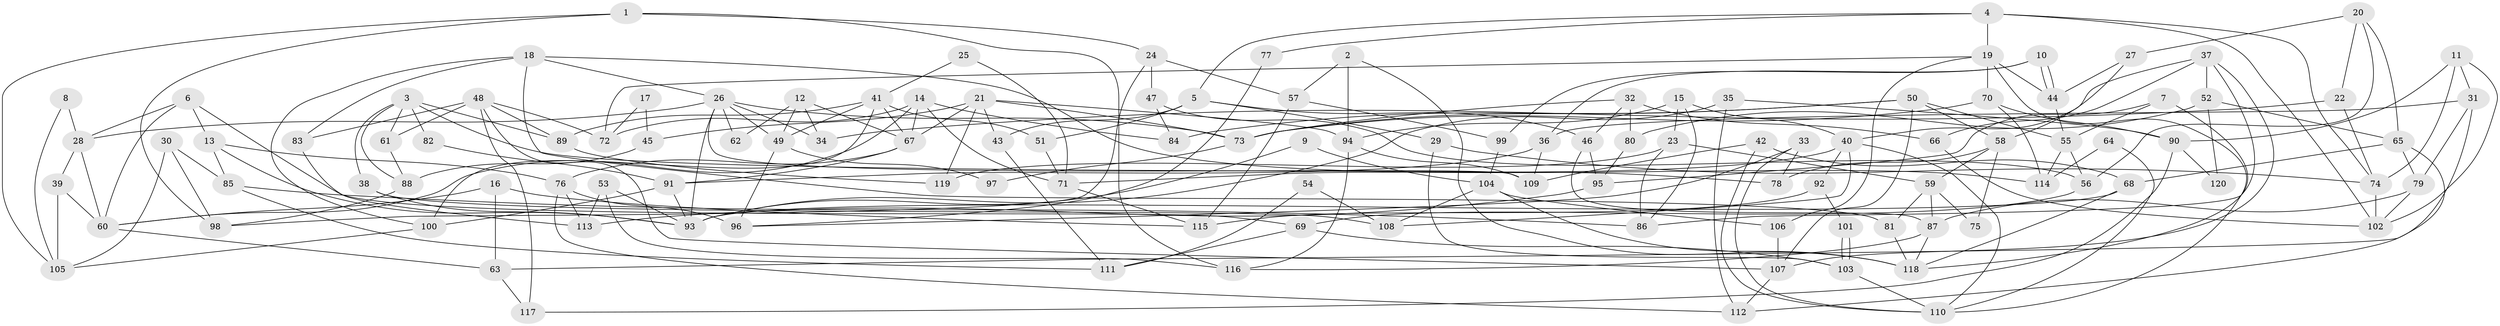 // Generated by graph-tools (version 1.1) at 2025/50/03/09/25 04:50:24]
// undirected, 120 vertices, 240 edges
graph export_dot {
graph [start="1"]
  node [color=gray90,style=filled];
  1;
  2;
  3;
  4;
  5;
  6;
  7;
  8;
  9;
  10;
  11;
  12;
  13;
  14;
  15;
  16;
  17;
  18;
  19;
  20;
  21;
  22;
  23;
  24;
  25;
  26;
  27;
  28;
  29;
  30;
  31;
  32;
  33;
  34;
  35;
  36;
  37;
  38;
  39;
  40;
  41;
  42;
  43;
  44;
  45;
  46;
  47;
  48;
  49;
  50;
  51;
  52;
  53;
  54;
  55;
  56;
  57;
  58;
  59;
  60;
  61;
  62;
  63;
  64;
  65;
  66;
  67;
  68;
  69;
  70;
  71;
  72;
  73;
  74;
  75;
  76;
  77;
  78;
  79;
  80;
  81;
  82;
  83;
  84;
  85;
  86;
  87;
  88;
  89;
  90;
  91;
  92;
  93;
  94;
  95;
  96;
  97;
  98;
  99;
  100;
  101;
  102;
  103;
  104;
  105;
  106;
  107;
  108;
  109;
  110;
  111;
  112;
  113;
  114;
  115;
  116;
  117;
  118;
  119;
  120;
  1 -- 105;
  1 -- 24;
  1 -- 98;
  1 -- 116;
  2 -- 94;
  2 -- 118;
  2 -- 57;
  3 -- 78;
  3 -- 38;
  3 -- 61;
  3 -- 82;
  3 -- 88;
  3 -- 89;
  4 -- 5;
  4 -- 19;
  4 -- 74;
  4 -- 77;
  4 -- 102;
  5 -- 51;
  5 -- 29;
  5 -- 43;
  5 -- 46;
  6 -- 69;
  6 -- 28;
  6 -- 13;
  6 -- 60;
  7 -- 118;
  7 -- 55;
  7 -- 95;
  8 -- 105;
  8 -- 28;
  9 -- 93;
  9 -- 104;
  10 -- 44;
  10 -- 44;
  10 -- 36;
  10 -- 99;
  11 -- 31;
  11 -- 102;
  11 -- 74;
  11 -- 90;
  12 -- 49;
  12 -- 67;
  12 -- 34;
  12 -- 62;
  13 -- 93;
  13 -- 76;
  13 -- 85;
  14 -- 67;
  14 -- 71;
  14 -- 60;
  14 -- 72;
  14 -- 84;
  15 -- 23;
  15 -- 94;
  15 -- 40;
  15 -- 86;
  16 -- 63;
  16 -- 60;
  16 -- 115;
  17 -- 72;
  17 -- 45;
  18 -- 100;
  18 -- 26;
  18 -- 81;
  18 -- 83;
  18 -- 114;
  19 -- 72;
  19 -- 70;
  19 -- 44;
  19 -- 106;
  19 -- 110;
  20 -- 65;
  20 -- 22;
  20 -- 27;
  20 -- 56;
  21 -- 73;
  21 -- 94;
  21 -- 43;
  21 -- 45;
  21 -- 67;
  21 -- 119;
  22 -- 34;
  22 -- 74;
  23 -- 119;
  23 -- 86;
  23 -- 59;
  24 -- 57;
  24 -- 47;
  24 -- 98;
  25 -- 41;
  25 -- 71;
  26 -- 93;
  26 -- 28;
  26 -- 34;
  26 -- 49;
  26 -- 62;
  26 -- 73;
  26 -- 109;
  27 -- 44;
  27 -- 58;
  28 -- 39;
  28 -- 60;
  29 -- 74;
  29 -- 103;
  30 -- 98;
  30 -- 85;
  30 -- 105;
  31 -- 79;
  31 -- 63;
  31 -- 36;
  32 -- 66;
  32 -- 73;
  32 -- 46;
  32 -- 80;
  33 -- 110;
  33 -- 96;
  33 -- 78;
  35 -- 112;
  35 -- 90;
  35 -- 93;
  36 -- 91;
  36 -- 109;
  37 -- 107;
  37 -- 52;
  37 -- 40;
  37 -- 66;
  37 -- 86;
  38 -- 93;
  38 -- 108;
  39 -- 60;
  39 -- 105;
  40 -- 71;
  40 -- 92;
  40 -- 108;
  40 -- 110;
  41 -- 67;
  41 -- 89;
  41 -- 49;
  41 -- 51;
  41 -- 100;
  42 -- 109;
  42 -- 110;
  42 -- 68;
  43 -- 111;
  44 -- 55;
  45 -- 88;
  46 -- 87;
  46 -- 95;
  47 -- 56;
  47 -- 84;
  48 -- 61;
  48 -- 83;
  48 -- 72;
  48 -- 89;
  48 -- 107;
  48 -- 117;
  49 -- 96;
  49 -- 97;
  50 -- 58;
  50 -- 55;
  50 -- 73;
  50 -- 84;
  50 -- 107;
  51 -- 71;
  52 -- 80;
  52 -- 65;
  52 -- 120;
  53 -- 93;
  53 -- 116;
  53 -- 113;
  54 -- 108;
  54 -- 111;
  55 -- 56;
  55 -- 114;
  56 -- 69;
  57 -- 99;
  57 -- 115;
  58 -- 59;
  58 -- 75;
  58 -- 78;
  59 -- 81;
  59 -- 75;
  59 -- 87;
  60 -- 63;
  61 -- 88;
  63 -- 117;
  64 -- 110;
  64 -- 114;
  65 -- 112;
  65 -- 79;
  65 -- 68;
  66 -- 102;
  67 -- 76;
  67 -- 91;
  68 -- 93;
  68 -- 118;
  69 -- 103;
  69 -- 111;
  70 -- 114;
  70 -- 73;
  70 -- 90;
  71 -- 115;
  73 -- 97;
  74 -- 102;
  76 -- 113;
  76 -- 96;
  76 -- 112;
  77 -- 96;
  79 -- 102;
  79 -- 87;
  80 -- 95;
  81 -- 118;
  82 -- 91;
  83 -- 113;
  85 -- 86;
  85 -- 111;
  87 -- 116;
  87 -- 118;
  88 -- 98;
  89 -- 119;
  90 -- 117;
  90 -- 120;
  91 -- 93;
  91 -- 100;
  92 -- 115;
  92 -- 101;
  94 -- 116;
  94 -- 109;
  95 -- 113;
  99 -- 104;
  100 -- 105;
  101 -- 103;
  101 -- 103;
  103 -- 110;
  104 -- 118;
  104 -- 106;
  104 -- 108;
  106 -- 107;
  107 -- 112;
}
